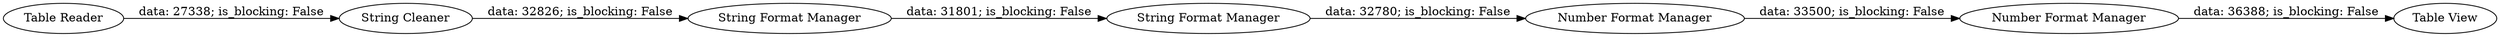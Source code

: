digraph {
	"8876028687027487104_6" [label="String Format Manager"]
	"8876028687027487104_9" [label="Table View"]
	"8876028687027487104_8" [label="Number Format Manager"]
	"8876028687027487104_5" [label="String Cleaner"]
	"8876028687027487104_11" [label="Table Reader"]
	"8876028687027487104_2" [label="String Format Manager"]
	"8876028687027487104_7" [label="Number Format Manager"]
	"8876028687027487104_11" -> "8876028687027487104_5" [label="data: 27338; is_blocking: False"]
	"8876028687027487104_5" -> "8876028687027487104_2" [label="data: 32826; is_blocking: False"]
	"8876028687027487104_2" -> "8876028687027487104_6" [label="data: 31801; is_blocking: False"]
	"8876028687027487104_6" -> "8876028687027487104_7" [label="data: 32780; is_blocking: False"]
	"8876028687027487104_8" -> "8876028687027487104_9" [label="data: 36388; is_blocking: False"]
	"8876028687027487104_7" -> "8876028687027487104_8" [label="data: 33500; is_blocking: False"]
	rankdir=LR
}
